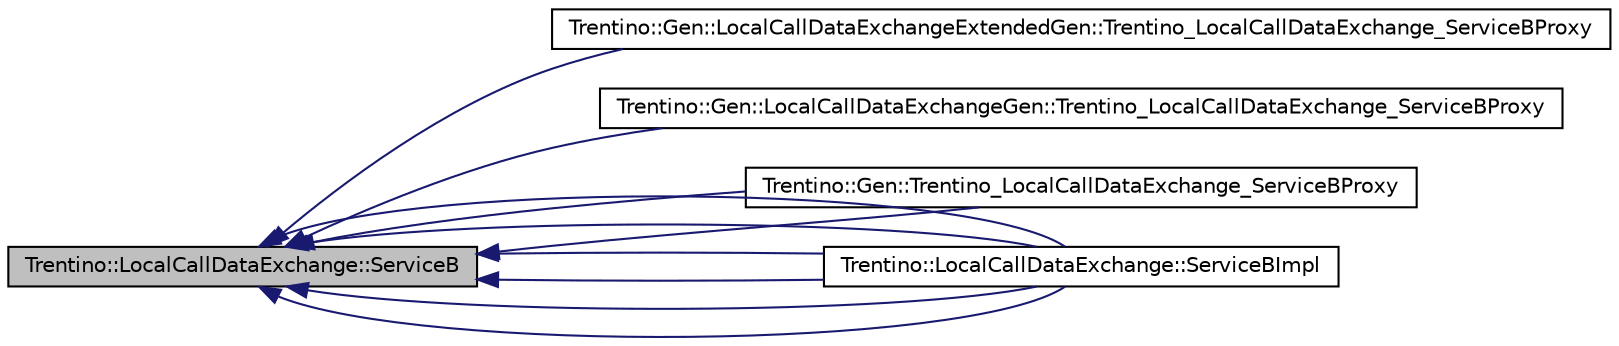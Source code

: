 digraph G
{
  edge [fontname="Helvetica",fontsize="10",labelfontname="Helvetica",labelfontsize="10"];
  node [fontname="Helvetica",fontsize="10",shape=record];
  rankdir="LR";
  Node1 [label="Trentino::LocalCallDataExchange::ServiceB",height=0.2,width=0.4,color="black", fillcolor="grey75", style="filled" fontcolor="black"];
  Node1 -> Node2 [dir="back",color="midnightblue",fontsize="10",style="solid",fontname="Helvetica"];
  Node2 [label="Trentino::Gen::LocalCallDataExchangeExtendedGen::Trentino_LocalCallDataExchange_ServiceBProxy",height=0.2,width=0.4,color="black", fillcolor="white", style="filled",URL="$class_trentino_1_1_gen_1_1_local_call_data_exchange_extended_gen_1_1_trentino___local_call_data_exchange___service_b_proxy.html"];
  Node1 -> Node3 [dir="back",color="midnightblue",fontsize="10",style="solid",fontname="Helvetica"];
  Node3 [label="Trentino::Gen::LocalCallDataExchangeGen::Trentino_LocalCallDataExchange_ServiceBProxy",height=0.2,width=0.4,color="black", fillcolor="white", style="filled",URL="$class_trentino_1_1_gen_1_1_local_call_data_exchange_gen_1_1_trentino___local_call_data_exchange___service_b_proxy.html"];
  Node1 -> Node4 [dir="back",color="midnightblue",fontsize="10",style="solid",fontname="Helvetica"];
  Node4 [label="Trentino::Gen::Trentino_LocalCallDataExchange_ServiceBProxy",height=0.2,width=0.4,color="black", fillcolor="white", style="filled",URL="$class_trentino_1_1_gen_1_1_trentino___local_call_data_exchange___service_b_proxy.html"];
  Node1 -> Node4 [dir="back",color="midnightblue",fontsize="10",style="solid",fontname="Helvetica"];
  Node1 -> Node5 [dir="back",color="midnightblue",fontsize="10",style="solid",fontname="Helvetica"];
  Node5 [label="Trentino::LocalCallDataExchange::ServiceBImpl",height=0.2,width=0.4,color="black", fillcolor="white", style="filled",URL="$class_trentino_1_1_local_call_data_exchange_1_1_service_b_impl.html",tooltip="B is the same as A. B is used to combine service Call chains."];
  Node1 -> Node5 [dir="back",color="midnightblue",fontsize="10",style="solid",fontname="Helvetica"];
  Node1 -> Node5 [dir="back",color="midnightblue",fontsize="10",style="solid",fontname="Helvetica"];
  Node1 -> Node5 [dir="back",color="midnightblue",fontsize="10",style="solid",fontname="Helvetica"];
  Node1 -> Node5 [dir="back",color="midnightblue",fontsize="10",style="solid",fontname="Helvetica"];
  Node1 -> Node5 [dir="back",color="midnightblue",fontsize="10",style="solid",fontname="Helvetica"];
}
